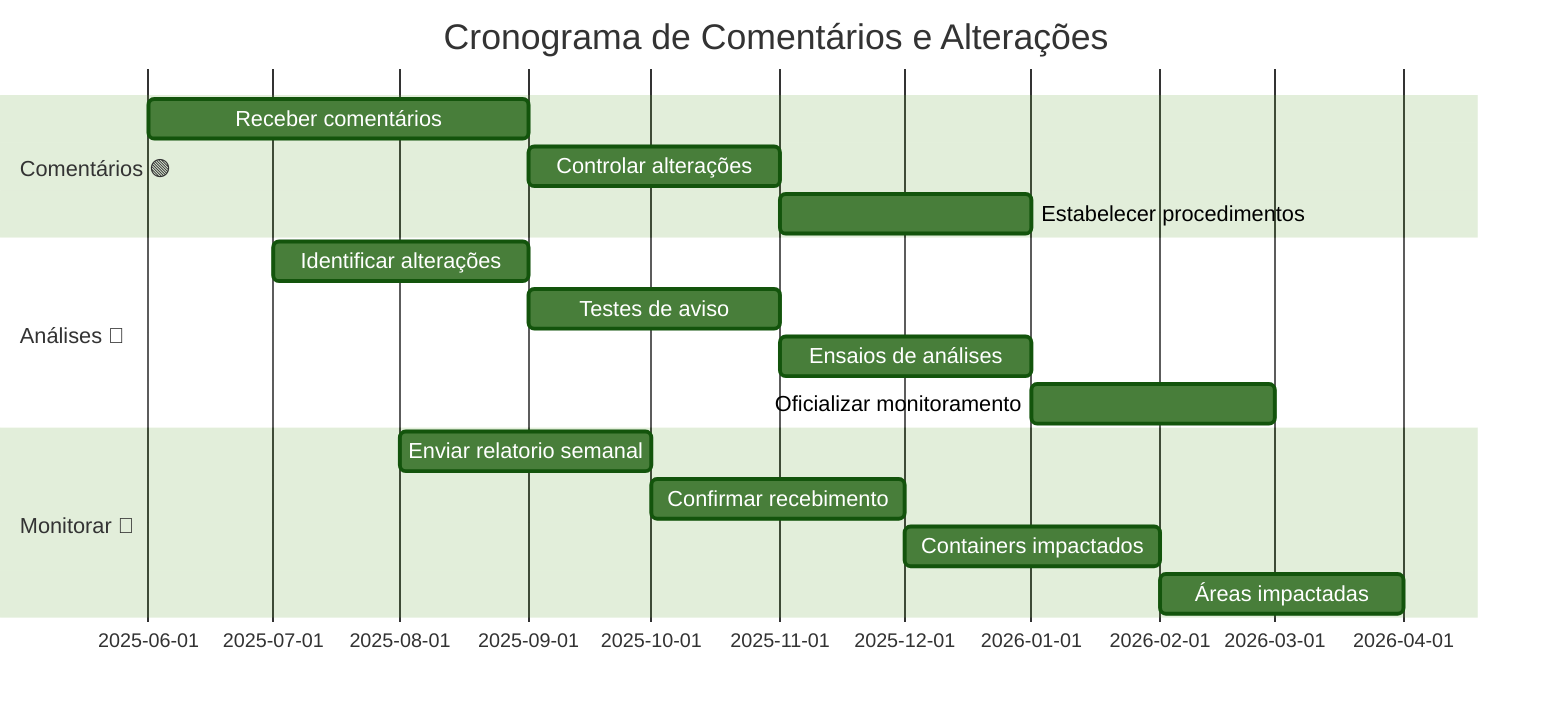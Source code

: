 ---
config:
  logLevel: 'debug'
  theme: 'forest'
---
gantt
    title Cronograma de Comentários e Alterações
    dateFormat  YYYY-MM

    %% Instrução para IA: nesta fase, vamos coletar todos os comentários recebidos
    section Comentários 🟢
        Receber comentários       :a1, 2025-06, 3M
        Controlar alterações      :a2, after a1, 2M
        Estabelecer procedimentos :a3, after a2, 2M

    %% Instrução para IA: nesta fase, vamos analisar e identificar alterações
    section Análises 🔵
        Identificar alterações    :b1, 2025-07, 2M
        Testes de aviso           :b2, after b1, 2M
        Ensaios de análises       :b3, after b2, 2M
        Oficializar monitoramento :b4, after b3, 2M

    %% Instrução para IA: nesta fase, vamos monitorar alterações
    section Monitorar 🔴
        Enviar relatorio semanal  :c1, 2025-08, 2M
        Confirmar recebimento     :c2, after c1, 2M
        Containers impactados     :c3, after c2, 2M
        Áreas impactadas          :c4, after c3, 2M